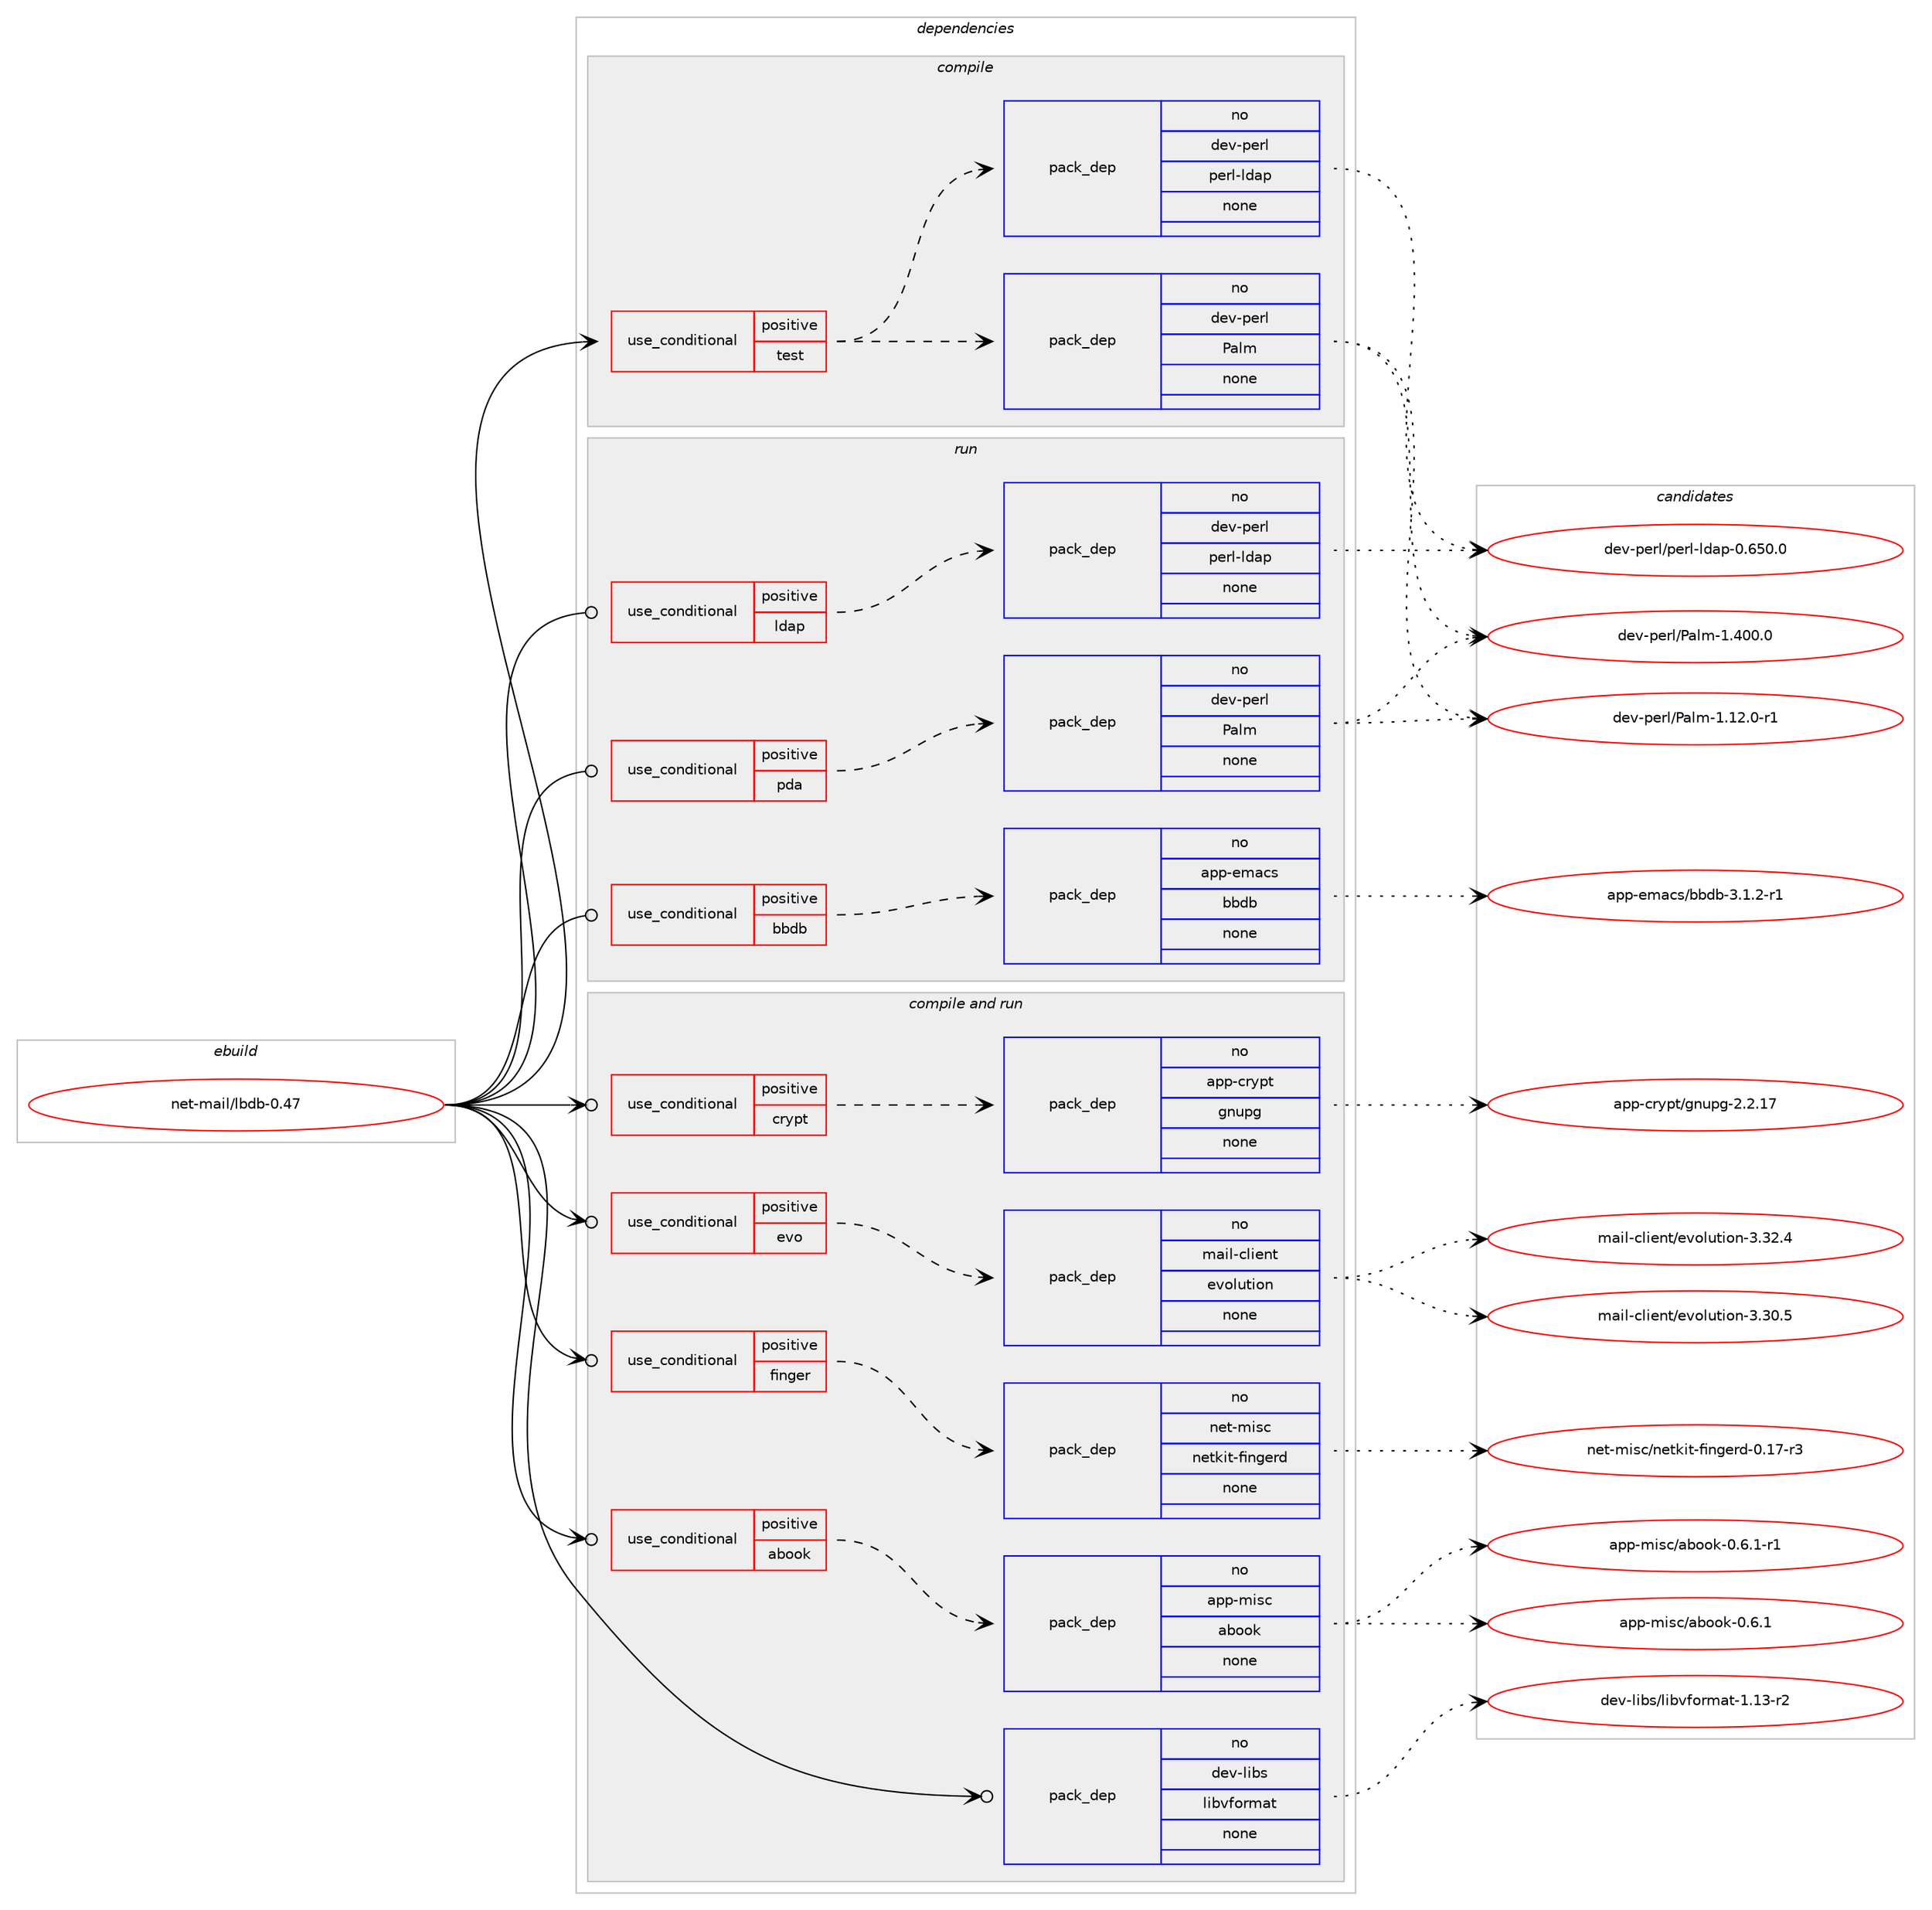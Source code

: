 digraph prolog {

# *************
# Graph options
# *************

newrank=true;
concentrate=true;
compound=true;
graph [rankdir=LR,fontname=Helvetica,fontsize=10,ranksep=1.5];#, ranksep=2.5, nodesep=0.2];
edge  [arrowhead=vee];
node  [fontname=Helvetica,fontsize=10];

# **********
# The ebuild
# **********

subgraph cluster_leftcol {
color=gray;
rank=same;
label=<<i>ebuild</i>>;
id [label="net-mail/lbdb-0.47", color=red, width=4, href="../net-mail/lbdb-0.47.svg"];
}

# ****************
# The dependencies
# ****************

subgraph cluster_midcol {
color=gray;
label=<<i>dependencies</i>>;
subgraph cluster_compile {
fillcolor="#eeeeee";
style=filled;
label=<<i>compile</i>>;
subgraph cond123 {
dependency630 [label=<<TABLE BORDER="0" CELLBORDER="1" CELLSPACING="0" CELLPADDING="4"><TR><TD ROWSPAN="3" CELLPADDING="10">use_conditional</TD></TR><TR><TD>positive</TD></TR><TR><TD>test</TD></TR></TABLE>>, shape=none, color=red];
subgraph pack501 {
dependency631 [label=<<TABLE BORDER="0" CELLBORDER="1" CELLSPACING="0" CELLPADDING="4" WIDTH="220"><TR><TD ROWSPAN="6" CELLPADDING="30">pack_dep</TD></TR><TR><TD WIDTH="110">no</TD></TR><TR><TD>dev-perl</TD></TR><TR><TD>Palm</TD></TR><TR><TD>none</TD></TR><TR><TD></TD></TR></TABLE>>, shape=none, color=blue];
}
dependency630:e -> dependency631:w [weight=20,style="dashed",arrowhead="vee"];
subgraph pack502 {
dependency632 [label=<<TABLE BORDER="0" CELLBORDER="1" CELLSPACING="0" CELLPADDING="4" WIDTH="220"><TR><TD ROWSPAN="6" CELLPADDING="30">pack_dep</TD></TR><TR><TD WIDTH="110">no</TD></TR><TR><TD>dev-perl</TD></TR><TR><TD>perl-ldap</TD></TR><TR><TD>none</TD></TR><TR><TD></TD></TR></TABLE>>, shape=none, color=blue];
}
dependency630:e -> dependency632:w [weight=20,style="dashed",arrowhead="vee"];
}
id:e -> dependency630:w [weight=20,style="solid",arrowhead="vee"];
}
subgraph cluster_compileandrun {
fillcolor="#eeeeee";
style=filled;
label=<<i>compile and run</i>>;
subgraph cond124 {
dependency633 [label=<<TABLE BORDER="0" CELLBORDER="1" CELLSPACING="0" CELLPADDING="4"><TR><TD ROWSPAN="3" CELLPADDING="10">use_conditional</TD></TR><TR><TD>positive</TD></TR><TR><TD>abook</TD></TR></TABLE>>, shape=none, color=red];
subgraph pack503 {
dependency634 [label=<<TABLE BORDER="0" CELLBORDER="1" CELLSPACING="0" CELLPADDING="4" WIDTH="220"><TR><TD ROWSPAN="6" CELLPADDING="30">pack_dep</TD></TR><TR><TD WIDTH="110">no</TD></TR><TR><TD>app-misc</TD></TR><TR><TD>abook</TD></TR><TR><TD>none</TD></TR><TR><TD></TD></TR></TABLE>>, shape=none, color=blue];
}
dependency633:e -> dependency634:w [weight=20,style="dashed",arrowhead="vee"];
}
id:e -> dependency633:w [weight=20,style="solid",arrowhead="odotvee"];
subgraph cond125 {
dependency635 [label=<<TABLE BORDER="0" CELLBORDER="1" CELLSPACING="0" CELLPADDING="4"><TR><TD ROWSPAN="3" CELLPADDING="10">use_conditional</TD></TR><TR><TD>positive</TD></TR><TR><TD>crypt</TD></TR></TABLE>>, shape=none, color=red];
subgraph pack504 {
dependency636 [label=<<TABLE BORDER="0" CELLBORDER="1" CELLSPACING="0" CELLPADDING="4" WIDTH="220"><TR><TD ROWSPAN="6" CELLPADDING="30">pack_dep</TD></TR><TR><TD WIDTH="110">no</TD></TR><TR><TD>app-crypt</TD></TR><TR><TD>gnupg</TD></TR><TR><TD>none</TD></TR><TR><TD></TD></TR></TABLE>>, shape=none, color=blue];
}
dependency635:e -> dependency636:w [weight=20,style="dashed",arrowhead="vee"];
}
id:e -> dependency635:w [weight=20,style="solid",arrowhead="odotvee"];
subgraph cond126 {
dependency637 [label=<<TABLE BORDER="0" CELLBORDER="1" CELLSPACING="0" CELLPADDING="4"><TR><TD ROWSPAN="3" CELLPADDING="10">use_conditional</TD></TR><TR><TD>positive</TD></TR><TR><TD>evo</TD></TR></TABLE>>, shape=none, color=red];
subgraph pack505 {
dependency638 [label=<<TABLE BORDER="0" CELLBORDER="1" CELLSPACING="0" CELLPADDING="4" WIDTH="220"><TR><TD ROWSPAN="6" CELLPADDING="30">pack_dep</TD></TR><TR><TD WIDTH="110">no</TD></TR><TR><TD>mail-client</TD></TR><TR><TD>evolution</TD></TR><TR><TD>none</TD></TR><TR><TD></TD></TR></TABLE>>, shape=none, color=blue];
}
dependency637:e -> dependency638:w [weight=20,style="dashed",arrowhead="vee"];
}
id:e -> dependency637:w [weight=20,style="solid",arrowhead="odotvee"];
subgraph cond127 {
dependency639 [label=<<TABLE BORDER="0" CELLBORDER="1" CELLSPACING="0" CELLPADDING="4"><TR><TD ROWSPAN="3" CELLPADDING="10">use_conditional</TD></TR><TR><TD>positive</TD></TR><TR><TD>finger</TD></TR></TABLE>>, shape=none, color=red];
subgraph pack506 {
dependency640 [label=<<TABLE BORDER="0" CELLBORDER="1" CELLSPACING="0" CELLPADDING="4" WIDTH="220"><TR><TD ROWSPAN="6" CELLPADDING="30">pack_dep</TD></TR><TR><TD WIDTH="110">no</TD></TR><TR><TD>net-misc</TD></TR><TR><TD>netkit-fingerd</TD></TR><TR><TD>none</TD></TR><TR><TD></TD></TR></TABLE>>, shape=none, color=blue];
}
dependency639:e -> dependency640:w [weight=20,style="dashed",arrowhead="vee"];
}
id:e -> dependency639:w [weight=20,style="solid",arrowhead="odotvee"];
subgraph pack507 {
dependency641 [label=<<TABLE BORDER="0" CELLBORDER="1" CELLSPACING="0" CELLPADDING="4" WIDTH="220"><TR><TD ROWSPAN="6" CELLPADDING="30">pack_dep</TD></TR><TR><TD WIDTH="110">no</TD></TR><TR><TD>dev-libs</TD></TR><TR><TD>libvformat</TD></TR><TR><TD>none</TD></TR><TR><TD></TD></TR></TABLE>>, shape=none, color=blue];
}
id:e -> dependency641:w [weight=20,style="solid",arrowhead="odotvee"];
}
subgraph cluster_run {
fillcolor="#eeeeee";
style=filled;
label=<<i>run</i>>;
subgraph cond128 {
dependency642 [label=<<TABLE BORDER="0" CELLBORDER="1" CELLSPACING="0" CELLPADDING="4"><TR><TD ROWSPAN="3" CELLPADDING="10">use_conditional</TD></TR><TR><TD>positive</TD></TR><TR><TD>bbdb</TD></TR></TABLE>>, shape=none, color=red];
subgraph pack508 {
dependency643 [label=<<TABLE BORDER="0" CELLBORDER="1" CELLSPACING="0" CELLPADDING="4" WIDTH="220"><TR><TD ROWSPAN="6" CELLPADDING="30">pack_dep</TD></TR><TR><TD WIDTH="110">no</TD></TR><TR><TD>app-emacs</TD></TR><TR><TD>bbdb</TD></TR><TR><TD>none</TD></TR><TR><TD></TD></TR></TABLE>>, shape=none, color=blue];
}
dependency642:e -> dependency643:w [weight=20,style="dashed",arrowhead="vee"];
}
id:e -> dependency642:w [weight=20,style="solid",arrowhead="odot"];
subgraph cond129 {
dependency644 [label=<<TABLE BORDER="0" CELLBORDER="1" CELLSPACING="0" CELLPADDING="4"><TR><TD ROWSPAN="3" CELLPADDING="10">use_conditional</TD></TR><TR><TD>positive</TD></TR><TR><TD>ldap</TD></TR></TABLE>>, shape=none, color=red];
subgraph pack509 {
dependency645 [label=<<TABLE BORDER="0" CELLBORDER="1" CELLSPACING="0" CELLPADDING="4" WIDTH="220"><TR><TD ROWSPAN="6" CELLPADDING="30">pack_dep</TD></TR><TR><TD WIDTH="110">no</TD></TR><TR><TD>dev-perl</TD></TR><TR><TD>perl-ldap</TD></TR><TR><TD>none</TD></TR><TR><TD></TD></TR></TABLE>>, shape=none, color=blue];
}
dependency644:e -> dependency645:w [weight=20,style="dashed",arrowhead="vee"];
}
id:e -> dependency644:w [weight=20,style="solid",arrowhead="odot"];
subgraph cond130 {
dependency646 [label=<<TABLE BORDER="0" CELLBORDER="1" CELLSPACING="0" CELLPADDING="4"><TR><TD ROWSPAN="3" CELLPADDING="10">use_conditional</TD></TR><TR><TD>positive</TD></TR><TR><TD>pda</TD></TR></TABLE>>, shape=none, color=red];
subgraph pack510 {
dependency647 [label=<<TABLE BORDER="0" CELLBORDER="1" CELLSPACING="0" CELLPADDING="4" WIDTH="220"><TR><TD ROWSPAN="6" CELLPADDING="30">pack_dep</TD></TR><TR><TD WIDTH="110">no</TD></TR><TR><TD>dev-perl</TD></TR><TR><TD>Palm</TD></TR><TR><TD>none</TD></TR><TR><TD></TD></TR></TABLE>>, shape=none, color=blue];
}
dependency646:e -> dependency647:w [weight=20,style="dashed",arrowhead="vee"];
}
id:e -> dependency646:w [weight=20,style="solid",arrowhead="odot"];
}
}

# **************
# The candidates
# **************

subgraph cluster_choices {
rank=same;
color=gray;
label=<<i>candidates</i>>;

subgraph choice501 {
color=black;
nodesep=1;
choice10010111845112101114108478097108109454946495046484511449 [label="dev-perl/Palm-1.12.0-r1", color=red, width=4,href="../dev-perl/Palm-1.12.0-r1.svg"];
choice100101118451121011141084780971081094549465248484648 [label="dev-perl/Palm-1.400.0", color=red, width=4,href="../dev-perl/Palm-1.400.0.svg"];
dependency631:e -> choice10010111845112101114108478097108109454946495046484511449:w [style=dotted,weight="100"];
dependency631:e -> choice100101118451121011141084780971081094549465248484648:w [style=dotted,weight="100"];
}
subgraph choice502 {
color=black;
nodesep=1;
choice100101118451121011141084711210111410845108100971124548465453484648 [label="dev-perl/perl-ldap-0.650.0", color=red, width=4,href="../dev-perl/perl-ldap-0.650.0.svg"];
dependency632:e -> choice100101118451121011141084711210111410845108100971124548465453484648:w [style=dotted,weight="100"];
}
subgraph choice503 {
color=black;
nodesep=1;
choice971121124510910511599479798111111107454846544649 [label="app-misc/abook-0.6.1", color=red, width=4,href="../app-misc/abook-0.6.1.svg"];
choice9711211245109105115994797981111111074548465446494511449 [label="app-misc/abook-0.6.1-r1", color=red, width=4,href="../app-misc/abook-0.6.1-r1.svg"];
dependency634:e -> choice971121124510910511599479798111111107454846544649:w [style=dotted,weight="100"];
dependency634:e -> choice9711211245109105115994797981111111074548465446494511449:w [style=dotted,weight="100"];
}
subgraph choice504 {
color=black;
nodesep=1;
choice9711211245991141211121164710311011711210345504650464955 [label="app-crypt/gnupg-2.2.17", color=red, width=4,href="../app-crypt/gnupg-2.2.17.svg"];
dependency636:e -> choice9711211245991141211121164710311011711210345504650464955:w [style=dotted,weight="100"];
}
subgraph choice505 {
color=black;
nodesep=1;
choice1099710510845991081051011101164710111811110811711610511111045514651484653 [label="mail-client/evolution-3.30.5", color=red, width=4,href="../mail-client/evolution-3.30.5.svg"];
choice1099710510845991081051011101164710111811110811711610511111045514651504652 [label="mail-client/evolution-3.32.4", color=red, width=4,href="../mail-client/evolution-3.32.4.svg"];
dependency638:e -> choice1099710510845991081051011101164710111811110811711610511111045514651484653:w [style=dotted,weight="100"];
dependency638:e -> choice1099710510845991081051011101164710111811110811711610511111045514651504652:w [style=dotted,weight="100"];
}
subgraph choice506 {
color=black;
nodesep=1;
choice1101011164510910511599471101011161071051164510210511010310111410045484649554511451 [label="net-misc/netkit-fingerd-0.17-r3", color=red, width=4,href="../net-misc/netkit-fingerd-0.17-r3.svg"];
dependency640:e -> choice1101011164510910511599471101011161071051164510210511010310111410045484649554511451:w [style=dotted,weight="100"];
}
subgraph choice507 {
color=black;
nodesep=1;
choice100101118451081059811547108105981181021111141099711645494649514511450 [label="dev-libs/libvformat-1.13-r2", color=red, width=4,href="../dev-libs/libvformat-1.13-r2.svg"];
dependency641:e -> choice100101118451081059811547108105981181021111141099711645494649514511450:w [style=dotted,weight="100"];
}
subgraph choice508 {
color=black;
nodesep=1;
choice97112112451011099799115479898100984551464946504511449 [label="app-emacs/bbdb-3.1.2-r1", color=red, width=4,href="../app-emacs/bbdb-3.1.2-r1.svg"];
dependency643:e -> choice97112112451011099799115479898100984551464946504511449:w [style=dotted,weight="100"];
}
subgraph choice509 {
color=black;
nodesep=1;
choice100101118451121011141084711210111410845108100971124548465453484648 [label="dev-perl/perl-ldap-0.650.0", color=red, width=4,href="../dev-perl/perl-ldap-0.650.0.svg"];
dependency645:e -> choice100101118451121011141084711210111410845108100971124548465453484648:w [style=dotted,weight="100"];
}
subgraph choice510 {
color=black;
nodesep=1;
choice10010111845112101114108478097108109454946495046484511449 [label="dev-perl/Palm-1.12.0-r1", color=red, width=4,href="../dev-perl/Palm-1.12.0-r1.svg"];
choice100101118451121011141084780971081094549465248484648 [label="dev-perl/Palm-1.400.0", color=red, width=4,href="../dev-perl/Palm-1.400.0.svg"];
dependency647:e -> choice10010111845112101114108478097108109454946495046484511449:w [style=dotted,weight="100"];
dependency647:e -> choice100101118451121011141084780971081094549465248484648:w [style=dotted,weight="100"];
}
}

}
